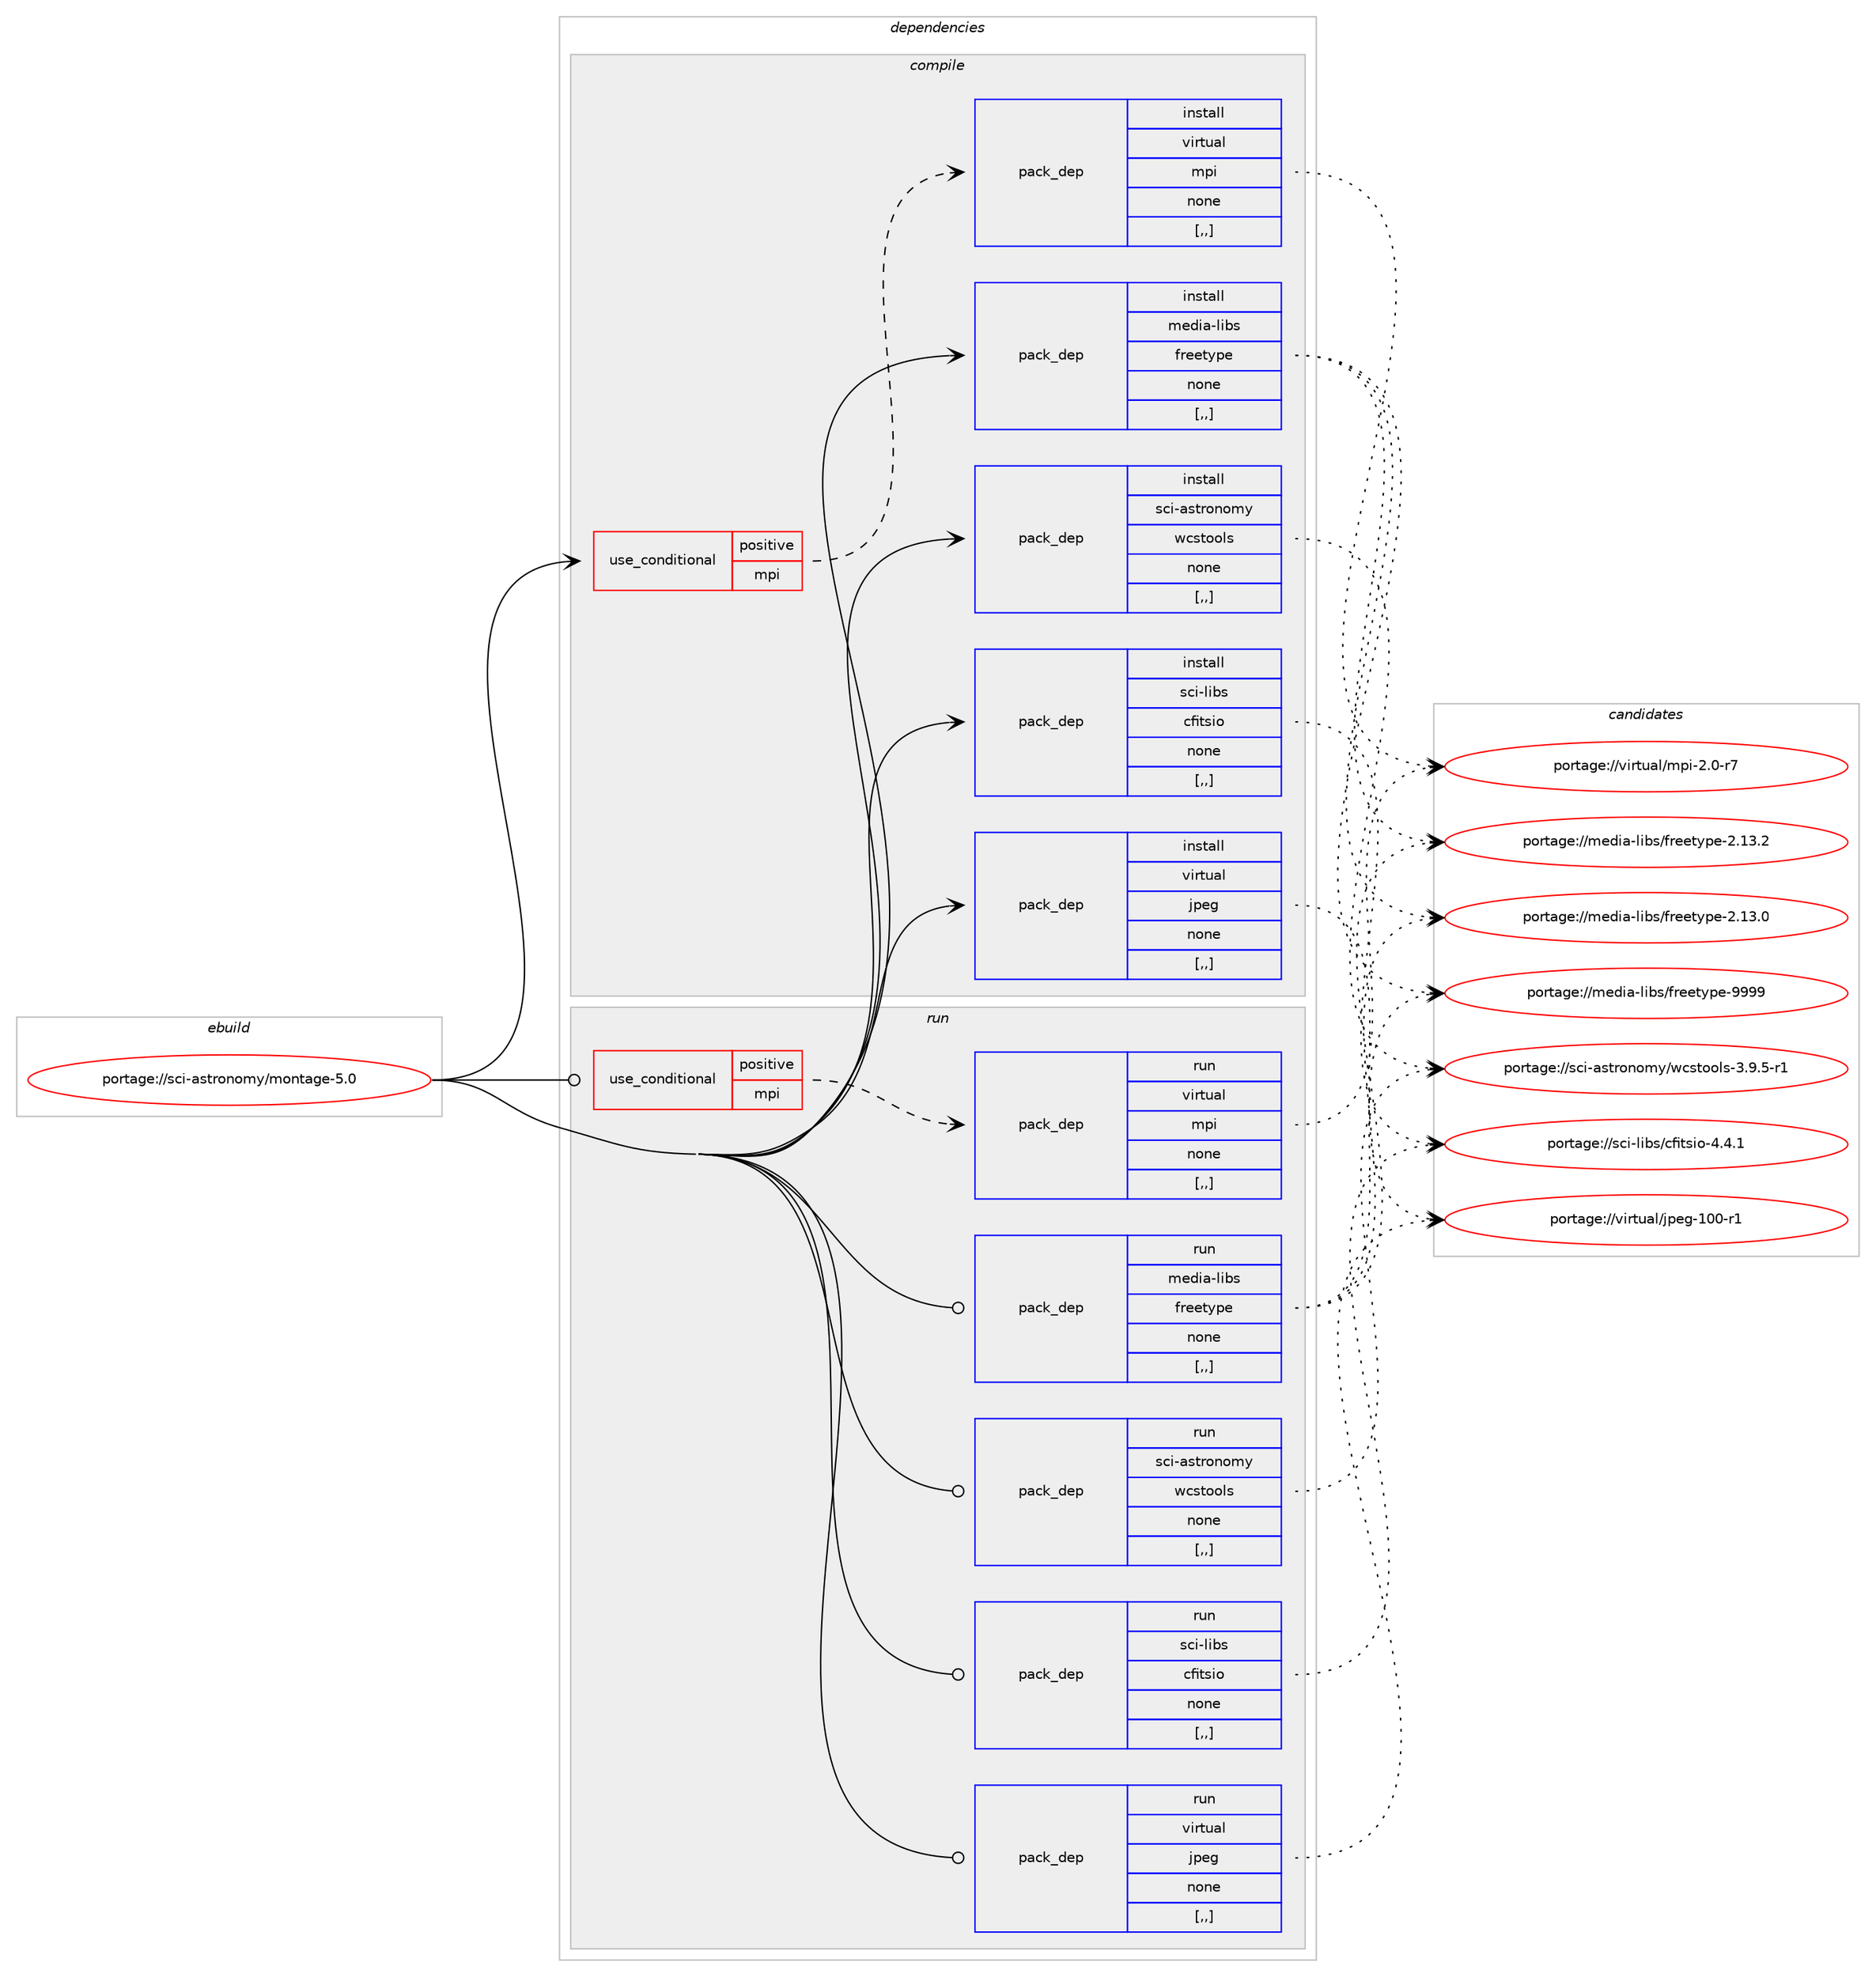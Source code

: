 digraph prolog {

# *************
# Graph options
# *************

newrank=true;
concentrate=true;
compound=true;
graph [rankdir=LR,fontname=Helvetica,fontsize=10,ranksep=1.5];#, ranksep=2.5, nodesep=0.2];
edge  [arrowhead=vee];
node  [fontname=Helvetica,fontsize=10];

# **********
# The ebuild
# **********

subgraph cluster_leftcol {
color=gray;
rank=same;
label=<<i>ebuild</i>>;
id [label="portage://sci-astronomy/montage-5.0", color=red, width=4, href="../sci-astronomy/montage-5.0.svg"];
}

# ****************
# The dependencies
# ****************

subgraph cluster_midcol {
color=gray;
label=<<i>dependencies</i>>;
subgraph cluster_compile {
fillcolor="#eeeeee";
style=filled;
label=<<i>compile</i>>;
subgraph cond103011 {
dependency388511 [label=<<TABLE BORDER="0" CELLBORDER="1" CELLSPACING="0" CELLPADDING="4"><TR><TD ROWSPAN="3" CELLPADDING="10">use_conditional</TD></TR><TR><TD>positive</TD></TR><TR><TD>mpi</TD></TR></TABLE>>, shape=none, color=red];
subgraph pack282704 {
dependency388512 [label=<<TABLE BORDER="0" CELLBORDER="1" CELLSPACING="0" CELLPADDING="4" WIDTH="220"><TR><TD ROWSPAN="6" CELLPADDING="30">pack_dep</TD></TR><TR><TD WIDTH="110">install</TD></TR><TR><TD>virtual</TD></TR><TR><TD>mpi</TD></TR><TR><TD>none</TD></TR><TR><TD>[,,]</TD></TR></TABLE>>, shape=none, color=blue];
}
dependency388511:e -> dependency388512:w [weight=20,style="dashed",arrowhead="vee"];
}
id:e -> dependency388511:w [weight=20,style="solid",arrowhead="vee"];
subgraph pack282705 {
dependency388513 [label=<<TABLE BORDER="0" CELLBORDER="1" CELLSPACING="0" CELLPADDING="4" WIDTH="220"><TR><TD ROWSPAN="6" CELLPADDING="30">pack_dep</TD></TR><TR><TD WIDTH="110">install</TD></TR><TR><TD>media-libs</TD></TR><TR><TD>freetype</TD></TR><TR><TD>none</TD></TR><TR><TD>[,,]</TD></TR></TABLE>>, shape=none, color=blue];
}
id:e -> dependency388513:w [weight=20,style="solid",arrowhead="vee"];
subgraph pack282706 {
dependency388514 [label=<<TABLE BORDER="0" CELLBORDER="1" CELLSPACING="0" CELLPADDING="4" WIDTH="220"><TR><TD ROWSPAN="6" CELLPADDING="30">pack_dep</TD></TR><TR><TD WIDTH="110">install</TD></TR><TR><TD>sci-astronomy</TD></TR><TR><TD>wcstools</TD></TR><TR><TD>none</TD></TR><TR><TD>[,,]</TD></TR></TABLE>>, shape=none, color=blue];
}
id:e -> dependency388514:w [weight=20,style="solid",arrowhead="vee"];
subgraph pack282707 {
dependency388515 [label=<<TABLE BORDER="0" CELLBORDER="1" CELLSPACING="0" CELLPADDING="4" WIDTH="220"><TR><TD ROWSPAN="6" CELLPADDING="30">pack_dep</TD></TR><TR><TD WIDTH="110">install</TD></TR><TR><TD>sci-libs</TD></TR><TR><TD>cfitsio</TD></TR><TR><TD>none</TD></TR><TR><TD>[,,]</TD></TR></TABLE>>, shape=none, color=blue];
}
id:e -> dependency388515:w [weight=20,style="solid",arrowhead="vee"];
subgraph pack282708 {
dependency388516 [label=<<TABLE BORDER="0" CELLBORDER="1" CELLSPACING="0" CELLPADDING="4" WIDTH="220"><TR><TD ROWSPAN="6" CELLPADDING="30">pack_dep</TD></TR><TR><TD WIDTH="110">install</TD></TR><TR><TD>virtual</TD></TR><TR><TD>jpeg</TD></TR><TR><TD>none</TD></TR><TR><TD>[,,]</TD></TR></TABLE>>, shape=none, color=blue];
}
id:e -> dependency388516:w [weight=20,style="solid",arrowhead="vee"];
}
subgraph cluster_compileandrun {
fillcolor="#eeeeee";
style=filled;
label=<<i>compile and run</i>>;
}
subgraph cluster_run {
fillcolor="#eeeeee";
style=filled;
label=<<i>run</i>>;
subgraph cond103012 {
dependency388517 [label=<<TABLE BORDER="0" CELLBORDER="1" CELLSPACING="0" CELLPADDING="4"><TR><TD ROWSPAN="3" CELLPADDING="10">use_conditional</TD></TR><TR><TD>positive</TD></TR><TR><TD>mpi</TD></TR></TABLE>>, shape=none, color=red];
subgraph pack282709 {
dependency388518 [label=<<TABLE BORDER="0" CELLBORDER="1" CELLSPACING="0" CELLPADDING="4" WIDTH="220"><TR><TD ROWSPAN="6" CELLPADDING="30">pack_dep</TD></TR><TR><TD WIDTH="110">run</TD></TR><TR><TD>virtual</TD></TR><TR><TD>mpi</TD></TR><TR><TD>none</TD></TR><TR><TD>[,,]</TD></TR></TABLE>>, shape=none, color=blue];
}
dependency388517:e -> dependency388518:w [weight=20,style="dashed",arrowhead="vee"];
}
id:e -> dependency388517:w [weight=20,style="solid",arrowhead="odot"];
subgraph pack282710 {
dependency388519 [label=<<TABLE BORDER="0" CELLBORDER="1" CELLSPACING="0" CELLPADDING="4" WIDTH="220"><TR><TD ROWSPAN="6" CELLPADDING="30">pack_dep</TD></TR><TR><TD WIDTH="110">run</TD></TR><TR><TD>media-libs</TD></TR><TR><TD>freetype</TD></TR><TR><TD>none</TD></TR><TR><TD>[,,]</TD></TR></TABLE>>, shape=none, color=blue];
}
id:e -> dependency388519:w [weight=20,style="solid",arrowhead="odot"];
subgraph pack282711 {
dependency388520 [label=<<TABLE BORDER="0" CELLBORDER="1" CELLSPACING="0" CELLPADDING="4" WIDTH="220"><TR><TD ROWSPAN="6" CELLPADDING="30">pack_dep</TD></TR><TR><TD WIDTH="110">run</TD></TR><TR><TD>sci-astronomy</TD></TR><TR><TD>wcstools</TD></TR><TR><TD>none</TD></TR><TR><TD>[,,]</TD></TR></TABLE>>, shape=none, color=blue];
}
id:e -> dependency388520:w [weight=20,style="solid",arrowhead="odot"];
subgraph pack282712 {
dependency388521 [label=<<TABLE BORDER="0" CELLBORDER="1" CELLSPACING="0" CELLPADDING="4" WIDTH="220"><TR><TD ROWSPAN="6" CELLPADDING="30">pack_dep</TD></TR><TR><TD WIDTH="110">run</TD></TR><TR><TD>sci-libs</TD></TR><TR><TD>cfitsio</TD></TR><TR><TD>none</TD></TR><TR><TD>[,,]</TD></TR></TABLE>>, shape=none, color=blue];
}
id:e -> dependency388521:w [weight=20,style="solid",arrowhead="odot"];
subgraph pack282713 {
dependency388522 [label=<<TABLE BORDER="0" CELLBORDER="1" CELLSPACING="0" CELLPADDING="4" WIDTH="220"><TR><TD ROWSPAN="6" CELLPADDING="30">pack_dep</TD></TR><TR><TD WIDTH="110">run</TD></TR><TR><TD>virtual</TD></TR><TR><TD>jpeg</TD></TR><TR><TD>none</TD></TR><TR><TD>[,,]</TD></TR></TABLE>>, shape=none, color=blue];
}
id:e -> dependency388522:w [weight=20,style="solid",arrowhead="odot"];
}
}

# **************
# The candidates
# **************

subgraph cluster_choices {
rank=same;
color=gray;
label=<<i>candidates</i>>;

subgraph choice282704 {
color=black;
nodesep=1;
choice1181051141161179710847109112105455046484511455 [label="portage://virtual/mpi-2.0-r7", color=red, width=4,href="../virtual/mpi-2.0-r7.svg"];
dependency388512:e -> choice1181051141161179710847109112105455046484511455:w [style=dotted,weight="100"];
}
subgraph choice282705 {
color=black;
nodesep=1;
choice109101100105974510810598115471021141011011161211121014557575757 [label="portage://media-libs/freetype-9999", color=red, width=4,href="../media-libs/freetype-9999.svg"];
choice1091011001059745108105981154710211410110111612111210145504649514650 [label="portage://media-libs/freetype-2.13.2", color=red, width=4,href="../media-libs/freetype-2.13.2.svg"];
choice1091011001059745108105981154710211410110111612111210145504649514648 [label="portage://media-libs/freetype-2.13.0", color=red, width=4,href="../media-libs/freetype-2.13.0.svg"];
dependency388513:e -> choice109101100105974510810598115471021141011011161211121014557575757:w [style=dotted,weight="100"];
dependency388513:e -> choice1091011001059745108105981154710211410110111612111210145504649514650:w [style=dotted,weight="100"];
dependency388513:e -> choice1091011001059745108105981154710211410110111612111210145504649514648:w [style=dotted,weight="100"];
}
subgraph choice282706 {
color=black;
nodesep=1;
choice11599105459711511611411111011110912147119991151161111111081154551465746534511449 [label="portage://sci-astronomy/wcstools-3.9.5-r1", color=red, width=4,href="../sci-astronomy/wcstools-3.9.5-r1.svg"];
dependency388514:e -> choice11599105459711511611411111011110912147119991151161111111081154551465746534511449:w [style=dotted,weight="100"];
}
subgraph choice282707 {
color=black;
nodesep=1;
choice1159910545108105981154799102105116115105111455246524649 [label="portage://sci-libs/cfitsio-4.4.1", color=red, width=4,href="../sci-libs/cfitsio-4.4.1.svg"];
dependency388515:e -> choice1159910545108105981154799102105116115105111455246524649:w [style=dotted,weight="100"];
}
subgraph choice282708 {
color=black;
nodesep=1;
choice1181051141161179710847106112101103454948484511449 [label="portage://virtual/jpeg-100-r1", color=red, width=4,href="../virtual/jpeg-100-r1.svg"];
dependency388516:e -> choice1181051141161179710847106112101103454948484511449:w [style=dotted,weight="100"];
}
subgraph choice282709 {
color=black;
nodesep=1;
choice1181051141161179710847109112105455046484511455 [label="portage://virtual/mpi-2.0-r7", color=red, width=4,href="../virtual/mpi-2.0-r7.svg"];
dependency388518:e -> choice1181051141161179710847109112105455046484511455:w [style=dotted,weight="100"];
}
subgraph choice282710 {
color=black;
nodesep=1;
choice109101100105974510810598115471021141011011161211121014557575757 [label="portage://media-libs/freetype-9999", color=red, width=4,href="../media-libs/freetype-9999.svg"];
choice1091011001059745108105981154710211410110111612111210145504649514650 [label="portage://media-libs/freetype-2.13.2", color=red, width=4,href="../media-libs/freetype-2.13.2.svg"];
choice1091011001059745108105981154710211410110111612111210145504649514648 [label="portage://media-libs/freetype-2.13.0", color=red, width=4,href="../media-libs/freetype-2.13.0.svg"];
dependency388519:e -> choice109101100105974510810598115471021141011011161211121014557575757:w [style=dotted,weight="100"];
dependency388519:e -> choice1091011001059745108105981154710211410110111612111210145504649514650:w [style=dotted,weight="100"];
dependency388519:e -> choice1091011001059745108105981154710211410110111612111210145504649514648:w [style=dotted,weight="100"];
}
subgraph choice282711 {
color=black;
nodesep=1;
choice11599105459711511611411111011110912147119991151161111111081154551465746534511449 [label="portage://sci-astronomy/wcstools-3.9.5-r1", color=red, width=4,href="../sci-astronomy/wcstools-3.9.5-r1.svg"];
dependency388520:e -> choice11599105459711511611411111011110912147119991151161111111081154551465746534511449:w [style=dotted,weight="100"];
}
subgraph choice282712 {
color=black;
nodesep=1;
choice1159910545108105981154799102105116115105111455246524649 [label="portage://sci-libs/cfitsio-4.4.1", color=red, width=4,href="../sci-libs/cfitsio-4.4.1.svg"];
dependency388521:e -> choice1159910545108105981154799102105116115105111455246524649:w [style=dotted,weight="100"];
}
subgraph choice282713 {
color=black;
nodesep=1;
choice1181051141161179710847106112101103454948484511449 [label="portage://virtual/jpeg-100-r1", color=red, width=4,href="../virtual/jpeg-100-r1.svg"];
dependency388522:e -> choice1181051141161179710847106112101103454948484511449:w [style=dotted,weight="100"];
}
}

}
